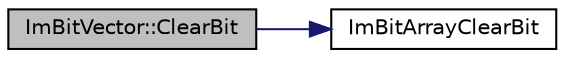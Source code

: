 digraph "ImBitVector::ClearBit"
{
 // LATEX_PDF_SIZE
  edge [fontname="Helvetica",fontsize="10",labelfontname="Helvetica",labelfontsize="10"];
  node [fontname="Helvetica",fontsize="10",shape=record];
  rankdir="LR";
  Node1 [label="ImBitVector::ClearBit",height=0.2,width=0.4,color="black", fillcolor="grey75", style="filled", fontcolor="black",tooltip=" "];
  Node1 -> Node2 [color="midnightblue",fontsize="10",style="solid",fontname="Helvetica"];
  Node2 [label="ImBitArrayClearBit",height=0.2,width=0.4,color="black", fillcolor="white", style="filled",URL="$imgui__internal_8h.html#a24a25a6ab6d96d3b49a6a38a52cfa22d",tooltip=" "];
}
